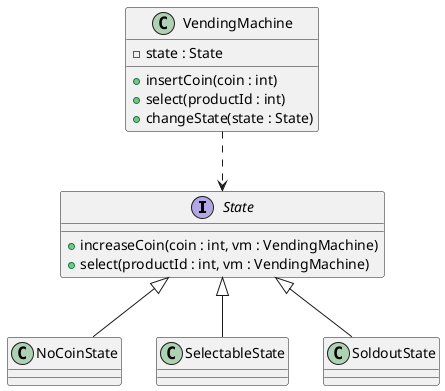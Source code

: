 @startuml
'https://plantuml.com/class-diagram

interface State {
+ increaseCoin(coin : int, vm : VendingMachine)
+ select(productId : int, vm : VendingMachine)
}
class VendingMachine {
- state : State
+ insertCoin(coin : int)
+ select(productId : int)
+ changeState(state : State)
}
class NoCoinState {
}
class SelectableState {
}
class SoldoutState {
}

State <|-- NoCoinState
State <|-- SelectableState
State <|-- SoldoutState
VendingMachine ..> State

@enduml